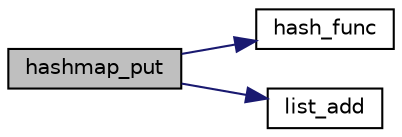 digraph "hashmap_put"
{
 // LATEX_PDF_SIZE
  edge [fontname="Helvetica",fontsize="10",labelfontname="Helvetica",labelfontsize="10"];
  node [fontname="Helvetica",fontsize="10",shape=record];
  rankdir="LR";
  Node1 [label="hashmap_put",height=0.2,width=0.4,color="black", fillcolor="grey75", style="filled", fontcolor="black",tooltip="Set value of the key as data in hashmap."];
  Node1 -> Node2 [color="midnightblue",fontsize="10",style="solid",fontname="Helvetica"];
  Node2 [label="hash_func",height=0.2,width=0.4,color="black", fillcolor="white", style="filled",URL="$hm_8c.html#a5f8d182424bfd3699788630d0424a83a",tooltip=" "];
  Node1 -> Node3 [color="midnightblue",fontsize="10",style="solid",fontname="Helvetica"];
  Node3 [label="list_add",height=0.2,width=0.4,color="black", fillcolor="white", style="filled",URL="$list_8h.html#ad0fbfe024706febcb775883a3fc56085",tooltip="Adds a new listentry node at the tail of list."];
}

